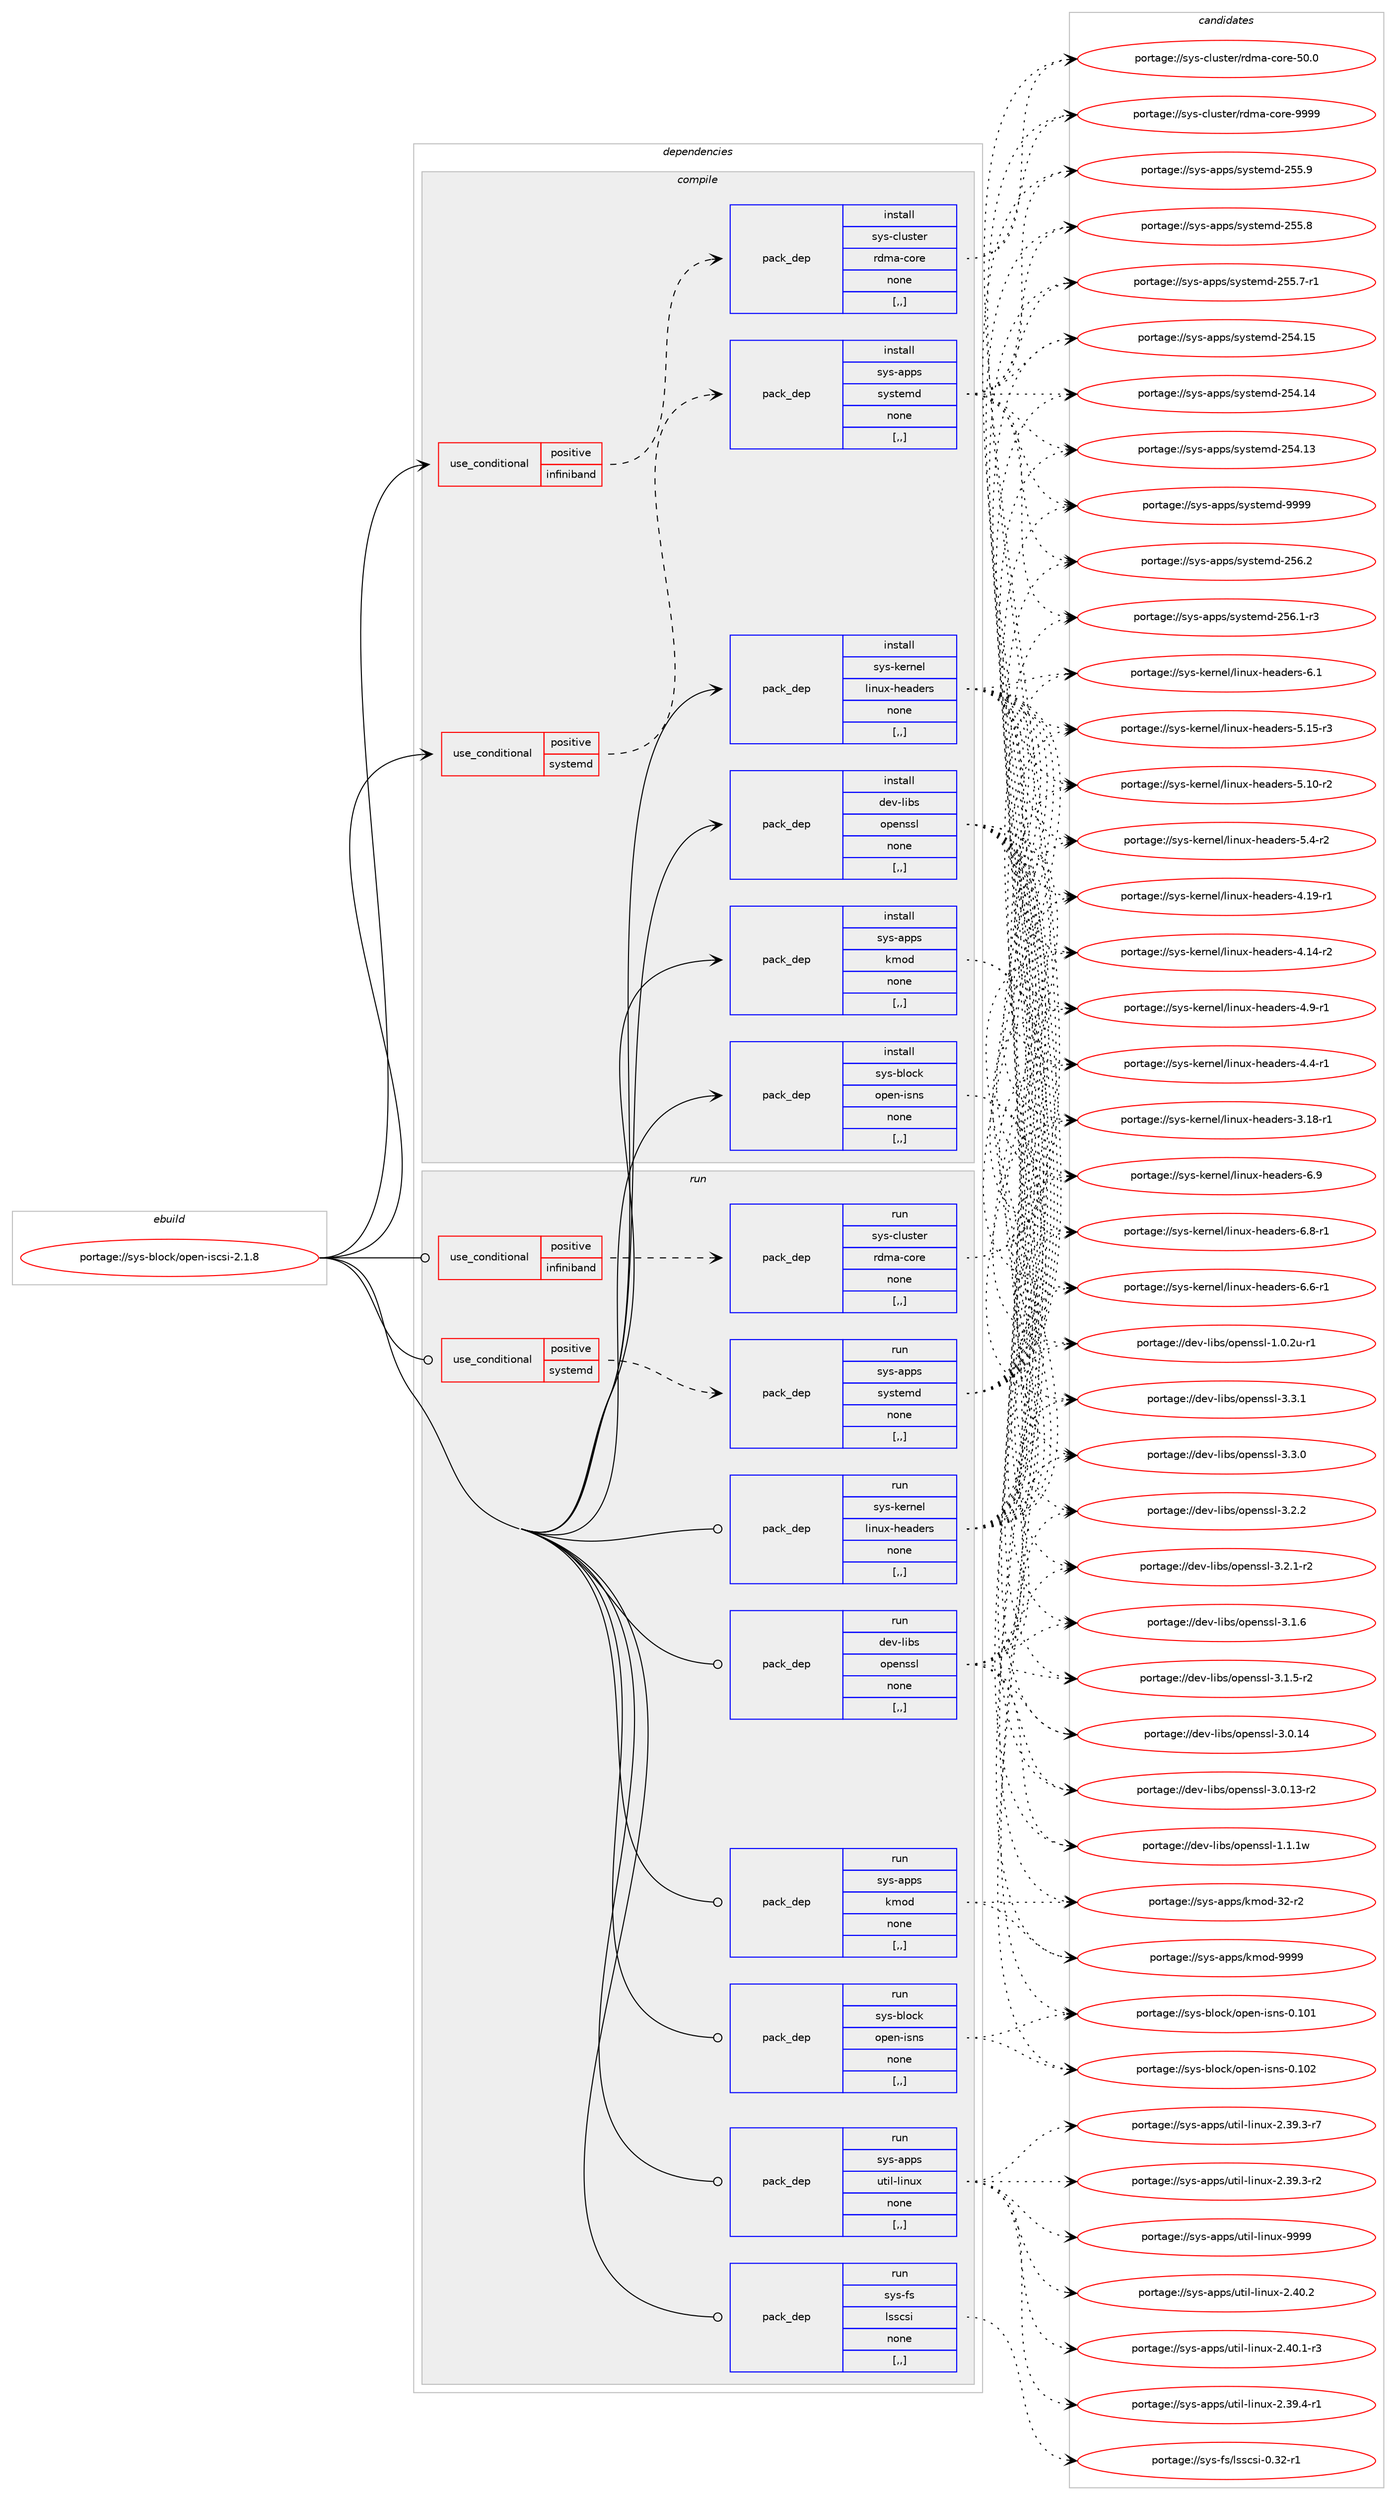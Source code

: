 digraph prolog {

# *************
# Graph options
# *************

newrank=true;
concentrate=true;
compound=true;
graph [rankdir=LR,fontname=Helvetica,fontsize=10,ranksep=1.5];#, ranksep=2.5, nodesep=0.2];
edge  [arrowhead=vee];
node  [fontname=Helvetica,fontsize=10];

# **********
# The ebuild
# **********

subgraph cluster_leftcol {
color=gray;
label=<<i>ebuild</i>>;
id [label="portage://sys-block/open-iscsi-2.1.8", color=red, width=4, href="../sys-block/open-iscsi-2.1.8.svg"];
}

# ****************
# The dependencies
# ****************

subgraph cluster_midcol {
color=gray;
label=<<i>dependencies</i>>;
subgraph cluster_compile {
fillcolor="#eeeeee";
style=filled;
label=<<i>compile</i>>;
subgraph cond113227 {
dependency426479 [label=<<TABLE BORDER="0" CELLBORDER="1" CELLSPACING="0" CELLPADDING="4"><TR><TD ROWSPAN="3" CELLPADDING="10">use_conditional</TD></TR><TR><TD>positive</TD></TR><TR><TD>infiniband</TD></TR></TABLE>>, shape=none, color=red];
subgraph pack310299 {
dependency426480 [label=<<TABLE BORDER="0" CELLBORDER="1" CELLSPACING="0" CELLPADDING="4" WIDTH="220"><TR><TD ROWSPAN="6" CELLPADDING="30">pack_dep</TD></TR><TR><TD WIDTH="110">install</TD></TR><TR><TD>sys-cluster</TD></TR><TR><TD>rdma-core</TD></TR><TR><TD>none</TD></TR><TR><TD>[,,]</TD></TR></TABLE>>, shape=none, color=blue];
}
dependency426479:e -> dependency426480:w [weight=20,style="dashed",arrowhead="vee"];
}
id:e -> dependency426479:w [weight=20,style="solid",arrowhead="vee"];
subgraph cond113228 {
dependency426481 [label=<<TABLE BORDER="0" CELLBORDER="1" CELLSPACING="0" CELLPADDING="4"><TR><TD ROWSPAN="3" CELLPADDING="10">use_conditional</TD></TR><TR><TD>positive</TD></TR><TR><TD>systemd</TD></TR></TABLE>>, shape=none, color=red];
subgraph pack310300 {
dependency426482 [label=<<TABLE BORDER="0" CELLBORDER="1" CELLSPACING="0" CELLPADDING="4" WIDTH="220"><TR><TD ROWSPAN="6" CELLPADDING="30">pack_dep</TD></TR><TR><TD WIDTH="110">install</TD></TR><TR><TD>sys-apps</TD></TR><TR><TD>systemd</TD></TR><TR><TD>none</TD></TR><TR><TD>[,,]</TD></TR></TABLE>>, shape=none, color=blue];
}
dependency426481:e -> dependency426482:w [weight=20,style="dashed",arrowhead="vee"];
}
id:e -> dependency426481:w [weight=20,style="solid",arrowhead="vee"];
subgraph pack310301 {
dependency426483 [label=<<TABLE BORDER="0" CELLBORDER="1" CELLSPACING="0" CELLPADDING="4" WIDTH="220"><TR><TD ROWSPAN="6" CELLPADDING="30">pack_dep</TD></TR><TR><TD WIDTH="110">install</TD></TR><TR><TD>dev-libs</TD></TR><TR><TD>openssl</TD></TR><TR><TD>none</TD></TR><TR><TD>[,,]</TD></TR></TABLE>>, shape=none, color=blue];
}
id:e -> dependency426483:w [weight=20,style="solid",arrowhead="vee"];
subgraph pack310302 {
dependency426484 [label=<<TABLE BORDER="0" CELLBORDER="1" CELLSPACING="0" CELLPADDING="4" WIDTH="220"><TR><TD ROWSPAN="6" CELLPADDING="30">pack_dep</TD></TR><TR><TD WIDTH="110">install</TD></TR><TR><TD>sys-apps</TD></TR><TR><TD>kmod</TD></TR><TR><TD>none</TD></TR><TR><TD>[,,]</TD></TR></TABLE>>, shape=none, color=blue];
}
id:e -> dependency426484:w [weight=20,style="solid",arrowhead="vee"];
subgraph pack310303 {
dependency426485 [label=<<TABLE BORDER="0" CELLBORDER="1" CELLSPACING="0" CELLPADDING="4" WIDTH="220"><TR><TD ROWSPAN="6" CELLPADDING="30">pack_dep</TD></TR><TR><TD WIDTH="110">install</TD></TR><TR><TD>sys-block</TD></TR><TR><TD>open-isns</TD></TR><TR><TD>none</TD></TR><TR><TD>[,,]</TD></TR></TABLE>>, shape=none, color=blue];
}
id:e -> dependency426485:w [weight=20,style="solid",arrowhead="vee"];
subgraph pack310304 {
dependency426486 [label=<<TABLE BORDER="0" CELLBORDER="1" CELLSPACING="0" CELLPADDING="4" WIDTH="220"><TR><TD ROWSPAN="6" CELLPADDING="30">pack_dep</TD></TR><TR><TD WIDTH="110">install</TD></TR><TR><TD>sys-kernel</TD></TR><TR><TD>linux-headers</TD></TR><TR><TD>none</TD></TR><TR><TD>[,,]</TD></TR></TABLE>>, shape=none, color=blue];
}
id:e -> dependency426486:w [weight=20,style="solid",arrowhead="vee"];
}
subgraph cluster_compileandrun {
fillcolor="#eeeeee";
style=filled;
label=<<i>compile and run</i>>;
}
subgraph cluster_run {
fillcolor="#eeeeee";
style=filled;
label=<<i>run</i>>;
subgraph cond113229 {
dependency426487 [label=<<TABLE BORDER="0" CELLBORDER="1" CELLSPACING="0" CELLPADDING="4"><TR><TD ROWSPAN="3" CELLPADDING="10">use_conditional</TD></TR><TR><TD>positive</TD></TR><TR><TD>infiniband</TD></TR></TABLE>>, shape=none, color=red];
subgraph pack310305 {
dependency426488 [label=<<TABLE BORDER="0" CELLBORDER="1" CELLSPACING="0" CELLPADDING="4" WIDTH="220"><TR><TD ROWSPAN="6" CELLPADDING="30">pack_dep</TD></TR><TR><TD WIDTH="110">run</TD></TR><TR><TD>sys-cluster</TD></TR><TR><TD>rdma-core</TD></TR><TR><TD>none</TD></TR><TR><TD>[,,]</TD></TR></TABLE>>, shape=none, color=blue];
}
dependency426487:e -> dependency426488:w [weight=20,style="dashed",arrowhead="vee"];
}
id:e -> dependency426487:w [weight=20,style="solid",arrowhead="odot"];
subgraph cond113230 {
dependency426489 [label=<<TABLE BORDER="0" CELLBORDER="1" CELLSPACING="0" CELLPADDING="4"><TR><TD ROWSPAN="3" CELLPADDING="10">use_conditional</TD></TR><TR><TD>positive</TD></TR><TR><TD>systemd</TD></TR></TABLE>>, shape=none, color=red];
subgraph pack310306 {
dependency426490 [label=<<TABLE BORDER="0" CELLBORDER="1" CELLSPACING="0" CELLPADDING="4" WIDTH="220"><TR><TD ROWSPAN="6" CELLPADDING="30">pack_dep</TD></TR><TR><TD WIDTH="110">run</TD></TR><TR><TD>sys-apps</TD></TR><TR><TD>systemd</TD></TR><TR><TD>none</TD></TR><TR><TD>[,,]</TD></TR></TABLE>>, shape=none, color=blue];
}
dependency426489:e -> dependency426490:w [weight=20,style="dashed",arrowhead="vee"];
}
id:e -> dependency426489:w [weight=20,style="solid",arrowhead="odot"];
subgraph pack310307 {
dependency426491 [label=<<TABLE BORDER="0" CELLBORDER="1" CELLSPACING="0" CELLPADDING="4" WIDTH="220"><TR><TD ROWSPAN="6" CELLPADDING="30">pack_dep</TD></TR><TR><TD WIDTH="110">run</TD></TR><TR><TD>dev-libs</TD></TR><TR><TD>openssl</TD></TR><TR><TD>none</TD></TR><TR><TD>[,,]</TD></TR></TABLE>>, shape=none, color=blue];
}
id:e -> dependency426491:w [weight=20,style="solid",arrowhead="odot"];
subgraph pack310308 {
dependency426492 [label=<<TABLE BORDER="0" CELLBORDER="1" CELLSPACING="0" CELLPADDING="4" WIDTH="220"><TR><TD ROWSPAN="6" CELLPADDING="30">pack_dep</TD></TR><TR><TD WIDTH="110">run</TD></TR><TR><TD>sys-apps</TD></TR><TR><TD>kmod</TD></TR><TR><TD>none</TD></TR><TR><TD>[,,]</TD></TR></TABLE>>, shape=none, color=blue];
}
id:e -> dependency426492:w [weight=20,style="solid",arrowhead="odot"];
subgraph pack310309 {
dependency426493 [label=<<TABLE BORDER="0" CELLBORDER="1" CELLSPACING="0" CELLPADDING="4" WIDTH="220"><TR><TD ROWSPAN="6" CELLPADDING="30">pack_dep</TD></TR><TR><TD WIDTH="110">run</TD></TR><TR><TD>sys-apps</TD></TR><TR><TD>util-linux</TD></TR><TR><TD>none</TD></TR><TR><TD>[,,]</TD></TR></TABLE>>, shape=none, color=blue];
}
id:e -> dependency426493:w [weight=20,style="solid",arrowhead="odot"];
subgraph pack310310 {
dependency426494 [label=<<TABLE BORDER="0" CELLBORDER="1" CELLSPACING="0" CELLPADDING="4" WIDTH="220"><TR><TD ROWSPAN="6" CELLPADDING="30">pack_dep</TD></TR><TR><TD WIDTH="110">run</TD></TR><TR><TD>sys-block</TD></TR><TR><TD>open-isns</TD></TR><TR><TD>none</TD></TR><TR><TD>[,,]</TD></TR></TABLE>>, shape=none, color=blue];
}
id:e -> dependency426494:w [weight=20,style="solid",arrowhead="odot"];
subgraph pack310311 {
dependency426495 [label=<<TABLE BORDER="0" CELLBORDER="1" CELLSPACING="0" CELLPADDING="4" WIDTH="220"><TR><TD ROWSPAN="6" CELLPADDING="30">pack_dep</TD></TR><TR><TD WIDTH="110">run</TD></TR><TR><TD>sys-fs</TD></TR><TR><TD>lsscsi</TD></TR><TR><TD>none</TD></TR><TR><TD>[,,]</TD></TR></TABLE>>, shape=none, color=blue];
}
id:e -> dependency426495:w [weight=20,style="solid",arrowhead="odot"];
subgraph pack310312 {
dependency426496 [label=<<TABLE BORDER="0" CELLBORDER="1" CELLSPACING="0" CELLPADDING="4" WIDTH="220"><TR><TD ROWSPAN="6" CELLPADDING="30">pack_dep</TD></TR><TR><TD WIDTH="110">run</TD></TR><TR><TD>sys-kernel</TD></TR><TR><TD>linux-headers</TD></TR><TR><TD>none</TD></TR><TR><TD>[,,]</TD></TR></TABLE>>, shape=none, color=blue];
}
id:e -> dependency426496:w [weight=20,style="solid",arrowhead="odot"];
}
}

# **************
# The candidates
# **************

subgraph cluster_choices {
rank=same;
color=gray;
label=<<i>candidates</i>>;

subgraph choice310299 {
color=black;
nodesep=1;
choice1151211154599108117115116101114471141001099745991111141014557575757 [label="portage://sys-cluster/rdma-core-9999", color=red, width=4,href="../sys-cluster/rdma-core-9999.svg"];
choice1151211154599108117115116101114471141001099745991111141014553484648 [label="portage://sys-cluster/rdma-core-50.0", color=red, width=4,href="../sys-cluster/rdma-core-50.0.svg"];
dependency426480:e -> choice1151211154599108117115116101114471141001099745991111141014557575757:w [style=dotted,weight="100"];
dependency426480:e -> choice1151211154599108117115116101114471141001099745991111141014553484648:w [style=dotted,weight="100"];
}
subgraph choice310300 {
color=black;
nodesep=1;
choice1151211154597112112115471151211151161011091004557575757 [label="portage://sys-apps/systemd-9999", color=red, width=4,href="../sys-apps/systemd-9999.svg"];
choice115121115459711211211547115121115116101109100455053544650 [label="portage://sys-apps/systemd-256.2", color=red, width=4,href="../sys-apps/systemd-256.2.svg"];
choice1151211154597112112115471151211151161011091004550535446494511451 [label="portage://sys-apps/systemd-256.1-r3", color=red, width=4,href="../sys-apps/systemd-256.1-r3.svg"];
choice115121115459711211211547115121115116101109100455053534657 [label="portage://sys-apps/systemd-255.9", color=red, width=4,href="../sys-apps/systemd-255.9.svg"];
choice115121115459711211211547115121115116101109100455053534656 [label="portage://sys-apps/systemd-255.8", color=red, width=4,href="../sys-apps/systemd-255.8.svg"];
choice1151211154597112112115471151211151161011091004550535346554511449 [label="portage://sys-apps/systemd-255.7-r1", color=red, width=4,href="../sys-apps/systemd-255.7-r1.svg"];
choice11512111545971121121154711512111511610110910045505352464953 [label="portage://sys-apps/systemd-254.15", color=red, width=4,href="../sys-apps/systemd-254.15.svg"];
choice11512111545971121121154711512111511610110910045505352464952 [label="portage://sys-apps/systemd-254.14", color=red, width=4,href="../sys-apps/systemd-254.14.svg"];
choice11512111545971121121154711512111511610110910045505352464951 [label="portage://sys-apps/systemd-254.13", color=red, width=4,href="../sys-apps/systemd-254.13.svg"];
dependency426482:e -> choice1151211154597112112115471151211151161011091004557575757:w [style=dotted,weight="100"];
dependency426482:e -> choice115121115459711211211547115121115116101109100455053544650:w [style=dotted,weight="100"];
dependency426482:e -> choice1151211154597112112115471151211151161011091004550535446494511451:w [style=dotted,weight="100"];
dependency426482:e -> choice115121115459711211211547115121115116101109100455053534657:w [style=dotted,weight="100"];
dependency426482:e -> choice115121115459711211211547115121115116101109100455053534656:w [style=dotted,weight="100"];
dependency426482:e -> choice1151211154597112112115471151211151161011091004550535346554511449:w [style=dotted,weight="100"];
dependency426482:e -> choice11512111545971121121154711512111511610110910045505352464953:w [style=dotted,weight="100"];
dependency426482:e -> choice11512111545971121121154711512111511610110910045505352464952:w [style=dotted,weight="100"];
dependency426482:e -> choice11512111545971121121154711512111511610110910045505352464951:w [style=dotted,weight="100"];
}
subgraph choice310301 {
color=black;
nodesep=1;
choice100101118451081059811547111112101110115115108455146514649 [label="portage://dev-libs/openssl-3.3.1", color=red, width=4,href="../dev-libs/openssl-3.3.1.svg"];
choice100101118451081059811547111112101110115115108455146514648 [label="portage://dev-libs/openssl-3.3.0", color=red, width=4,href="../dev-libs/openssl-3.3.0.svg"];
choice100101118451081059811547111112101110115115108455146504650 [label="portage://dev-libs/openssl-3.2.2", color=red, width=4,href="../dev-libs/openssl-3.2.2.svg"];
choice1001011184510810598115471111121011101151151084551465046494511450 [label="portage://dev-libs/openssl-3.2.1-r2", color=red, width=4,href="../dev-libs/openssl-3.2.1-r2.svg"];
choice100101118451081059811547111112101110115115108455146494654 [label="portage://dev-libs/openssl-3.1.6", color=red, width=4,href="../dev-libs/openssl-3.1.6.svg"];
choice1001011184510810598115471111121011101151151084551464946534511450 [label="portage://dev-libs/openssl-3.1.5-r2", color=red, width=4,href="../dev-libs/openssl-3.1.5-r2.svg"];
choice10010111845108105981154711111210111011511510845514648464952 [label="portage://dev-libs/openssl-3.0.14", color=red, width=4,href="../dev-libs/openssl-3.0.14.svg"];
choice100101118451081059811547111112101110115115108455146484649514511450 [label="portage://dev-libs/openssl-3.0.13-r2", color=red, width=4,href="../dev-libs/openssl-3.0.13-r2.svg"];
choice100101118451081059811547111112101110115115108454946494649119 [label="portage://dev-libs/openssl-1.1.1w", color=red, width=4,href="../dev-libs/openssl-1.1.1w.svg"];
choice1001011184510810598115471111121011101151151084549464846501174511449 [label="portage://dev-libs/openssl-1.0.2u-r1", color=red, width=4,href="../dev-libs/openssl-1.0.2u-r1.svg"];
dependency426483:e -> choice100101118451081059811547111112101110115115108455146514649:w [style=dotted,weight="100"];
dependency426483:e -> choice100101118451081059811547111112101110115115108455146514648:w [style=dotted,weight="100"];
dependency426483:e -> choice100101118451081059811547111112101110115115108455146504650:w [style=dotted,weight="100"];
dependency426483:e -> choice1001011184510810598115471111121011101151151084551465046494511450:w [style=dotted,weight="100"];
dependency426483:e -> choice100101118451081059811547111112101110115115108455146494654:w [style=dotted,weight="100"];
dependency426483:e -> choice1001011184510810598115471111121011101151151084551464946534511450:w [style=dotted,weight="100"];
dependency426483:e -> choice10010111845108105981154711111210111011511510845514648464952:w [style=dotted,weight="100"];
dependency426483:e -> choice100101118451081059811547111112101110115115108455146484649514511450:w [style=dotted,weight="100"];
dependency426483:e -> choice100101118451081059811547111112101110115115108454946494649119:w [style=dotted,weight="100"];
dependency426483:e -> choice1001011184510810598115471111121011101151151084549464846501174511449:w [style=dotted,weight="100"];
}
subgraph choice310302 {
color=black;
nodesep=1;
choice1151211154597112112115471071091111004557575757 [label="portage://sys-apps/kmod-9999", color=red, width=4,href="../sys-apps/kmod-9999.svg"];
choice1151211154597112112115471071091111004551504511450 [label="portage://sys-apps/kmod-32-r2", color=red, width=4,href="../sys-apps/kmod-32-r2.svg"];
dependency426484:e -> choice1151211154597112112115471071091111004557575757:w [style=dotted,weight="100"];
dependency426484:e -> choice1151211154597112112115471071091111004551504511450:w [style=dotted,weight="100"];
}
subgraph choice310303 {
color=black;
nodesep=1;
choice1151211154598108111991074711111210111045105115110115454846494850 [label="portage://sys-block/open-isns-0.102", color=red, width=4,href="../sys-block/open-isns-0.102.svg"];
choice1151211154598108111991074711111210111045105115110115454846494849 [label="portage://sys-block/open-isns-0.101", color=red, width=4,href="../sys-block/open-isns-0.101.svg"];
dependency426485:e -> choice1151211154598108111991074711111210111045105115110115454846494850:w [style=dotted,weight="100"];
dependency426485:e -> choice1151211154598108111991074711111210111045105115110115454846494849:w [style=dotted,weight="100"];
}
subgraph choice310304 {
color=black;
nodesep=1;
choice1151211154510710111411010110847108105110117120451041019710010111411545544657 [label="portage://sys-kernel/linux-headers-6.9", color=red, width=4,href="../sys-kernel/linux-headers-6.9.svg"];
choice11512111545107101114110101108471081051101171204510410197100101114115455446564511449 [label="portage://sys-kernel/linux-headers-6.8-r1", color=red, width=4,href="../sys-kernel/linux-headers-6.8-r1.svg"];
choice11512111545107101114110101108471081051101171204510410197100101114115455446544511449 [label="portage://sys-kernel/linux-headers-6.6-r1", color=red, width=4,href="../sys-kernel/linux-headers-6.6-r1.svg"];
choice1151211154510710111411010110847108105110117120451041019710010111411545544649 [label="portage://sys-kernel/linux-headers-6.1", color=red, width=4,href="../sys-kernel/linux-headers-6.1.svg"];
choice1151211154510710111411010110847108105110117120451041019710010111411545534649534511451 [label="portage://sys-kernel/linux-headers-5.15-r3", color=red, width=4,href="../sys-kernel/linux-headers-5.15-r3.svg"];
choice1151211154510710111411010110847108105110117120451041019710010111411545534649484511450 [label="portage://sys-kernel/linux-headers-5.10-r2", color=red, width=4,href="../sys-kernel/linux-headers-5.10-r2.svg"];
choice11512111545107101114110101108471081051101171204510410197100101114115455346524511450 [label="portage://sys-kernel/linux-headers-5.4-r2", color=red, width=4,href="../sys-kernel/linux-headers-5.4-r2.svg"];
choice1151211154510710111411010110847108105110117120451041019710010111411545524649574511449 [label="portage://sys-kernel/linux-headers-4.19-r1", color=red, width=4,href="../sys-kernel/linux-headers-4.19-r1.svg"];
choice1151211154510710111411010110847108105110117120451041019710010111411545524649524511450 [label="portage://sys-kernel/linux-headers-4.14-r2", color=red, width=4,href="../sys-kernel/linux-headers-4.14-r2.svg"];
choice11512111545107101114110101108471081051101171204510410197100101114115455246574511449 [label="portage://sys-kernel/linux-headers-4.9-r1", color=red, width=4,href="../sys-kernel/linux-headers-4.9-r1.svg"];
choice11512111545107101114110101108471081051101171204510410197100101114115455246524511449 [label="portage://sys-kernel/linux-headers-4.4-r1", color=red, width=4,href="../sys-kernel/linux-headers-4.4-r1.svg"];
choice1151211154510710111411010110847108105110117120451041019710010111411545514649564511449 [label="portage://sys-kernel/linux-headers-3.18-r1", color=red, width=4,href="../sys-kernel/linux-headers-3.18-r1.svg"];
dependency426486:e -> choice1151211154510710111411010110847108105110117120451041019710010111411545544657:w [style=dotted,weight="100"];
dependency426486:e -> choice11512111545107101114110101108471081051101171204510410197100101114115455446564511449:w [style=dotted,weight="100"];
dependency426486:e -> choice11512111545107101114110101108471081051101171204510410197100101114115455446544511449:w [style=dotted,weight="100"];
dependency426486:e -> choice1151211154510710111411010110847108105110117120451041019710010111411545544649:w [style=dotted,weight="100"];
dependency426486:e -> choice1151211154510710111411010110847108105110117120451041019710010111411545534649534511451:w [style=dotted,weight="100"];
dependency426486:e -> choice1151211154510710111411010110847108105110117120451041019710010111411545534649484511450:w [style=dotted,weight="100"];
dependency426486:e -> choice11512111545107101114110101108471081051101171204510410197100101114115455346524511450:w [style=dotted,weight="100"];
dependency426486:e -> choice1151211154510710111411010110847108105110117120451041019710010111411545524649574511449:w [style=dotted,weight="100"];
dependency426486:e -> choice1151211154510710111411010110847108105110117120451041019710010111411545524649524511450:w [style=dotted,weight="100"];
dependency426486:e -> choice11512111545107101114110101108471081051101171204510410197100101114115455246574511449:w [style=dotted,weight="100"];
dependency426486:e -> choice11512111545107101114110101108471081051101171204510410197100101114115455246524511449:w [style=dotted,weight="100"];
dependency426486:e -> choice1151211154510710111411010110847108105110117120451041019710010111411545514649564511449:w [style=dotted,weight="100"];
}
subgraph choice310305 {
color=black;
nodesep=1;
choice1151211154599108117115116101114471141001099745991111141014557575757 [label="portage://sys-cluster/rdma-core-9999", color=red, width=4,href="../sys-cluster/rdma-core-9999.svg"];
choice1151211154599108117115116101114471141001099745991111141014553484648 [label="portage://sys-cluster/rdma-core-50.0", color=red, width=4,href="../sys-cluster/rdma-core-50.0.svg"];
dependency426488:e -> choice1151211154599108117115116101114471141001099745991111141014557575757:w [style=dotted,weight="100"];
dependency426488:e -> choice1151211154599108117115116101114471141001099745991111141014553484648:w [style=dotted,weight="100"];
}
subgraph choice310306 {
color=black;
nodesep=1;
choice1151211154597112112115471151211151161011091004557575757 [label="portage://sys-apps/systemd-9999", color=red, width=4,href="../sys-apps/systemd-9999.svg"];
choice115121115459711211211547115121115116101109100455053544650 [label="portage://sys-apps/systemd-256.2", color=red, width=4,href="../sys-apps/systemd-256.2.svg"];
choice1151211154597112112115471151211151161011091004550535446494511451 [label="portage://sys-apps/systemd-256.1-r3", color=red, width=4,href="../sys-apps/systemd-256.1-r3.svg"];
choice115121115459711211211547115121115116101109100455053534657 [label="portage://sys-apps/systemd-255.9", color=red, width=4,href="../sys-apps/systemd-255.9.svg"];
choice115121115459711211211547115121115116101109100455053534656 [label="portage://sys-apps/systemd-255.8", color=red, width=4,href="../sys-apps/systemd-255.8.svg"];
choice1151211154597112112115471151211151161011091004550535346554511449 [label="portage://sys-apps/systemd-255.7-r1", color=red, width=4,href="../sys-apps/systemd-255.7-r1.svg"];
choice11512111545971121121154711512111511610110910045505352464953 [label="portage://sys-apps/systemd-254.15", color=red, width=4,href="../sys-apps/systemd-254.15.svg"];
choice11512111545971121121154711512111511610110910045505352464952 [label="portage://sys-apps/systemd-254.14", color=red, width=4,href="../sys-apps/systemd-254.14.svg"];
choice11512111545971121121154711512111511610110910045505352464951 [label="portage://sys-apps/systemd-254.13", color=red, width=4,href="../sys-apps/systemd-254.13.svg"];
dependency426490:e -> choice1151211154597112112115471151211151161011091004557575757:w [style=dotted,weight="100"];
dependency426490:e -> choice115121115459711211211547115121115116101109100455053544650:w [style=dotted,weight="100"];
dependency426490:e -> choice1151211154597112112115471151211151161011091004550535446494511451:w [style=dotted,weight="100"];
dependency426490:e -> choice115121115459711211211547115121115116101109100455053534657:w [style=dotted,weight="100"];
dependency426490:e -> choice115121115459711211211547115121115116101109100455053534656:w [style=dotted,weight="100"];
dependency426490:e -> choice1151211154597112112115471151211151161011091004550535346554511449:w [style=dotted,weight="100"];
dependency426490:e -> choice11512111545971121121154711512111511610110910045505352464953:w [style=dotted,weight="100"];
dependency426490:e -> choice11512111545971121121154711512111511610110910045505352464952:w [style=dotted,weight="100"];
dependency426490:e -> choice11512111545971121121154711512111511610110910045505352464951:w [style=dotted,weight="100"];
}
subgraph choice310307 {
color=black;
nodesep=1;
choice100101118451081059811547111112101110115115108455146514649 [label="portage://dev-libs/openssl-3.3.1", color=red, width=4,href="../dev-libs/openssl-3.3.1.svg"];
choice100101118451081059811547111112101110115115108455146514648 [label="portage://dev-libs/openssl-3.3.0", color=red, width=4,href="../dev-libs/openssl-3.3.0.svg"];
choice100101118451081059811547111112101110115115108455146504650 [label="portage://dev-libs/openssl-3.2.2", color=red, width=4,href="../dev-libs/openssl-3.2.2.svg"];
choice1001011184510810598115471111121011101151151084551465046494511450 [label="portage://dev-libs/openssl-3.2.1-r2", color=red, width=4,href="../dev-libs/openssl-3.2.1-r2.svg"];
choice100101118451081059811547111112101110115115108455146494654 [label="portage://dev-libs/openssl-3.1.6", color=red, width=4,href="../dev-libs/openssl-3.1.6.svg"];
choice1001011184510810598115471111121011101151151084551464946534511450 [label="portage://dev-libs/openssl-3.1.5-r2", color=red, width=4,href="../dev-libs/openssl-3.1.5-r2.svg"];
choice10010111845108105981154711111210111011511510845514648464952 [label="portage://dev-libs/openssl-3.0.14", color=red, width=4,href="../dev-libs/openssl-3.0.14.svg"];
choice100101118451081059811547111112101110115115108455146484649514511450 [label="portage://dev-libs/openssl-3.0.13-r2", color=red, width=4,href="../dev-libs/openssl-3.0.13-r2.svg"];
choice100101118451081059811547111112101110115115108454946494649119 [label="portage://dev-libs/openssl-1.1.1w", color=red, width=4,href="../dev-libs/openssl-1.1.1w.svg"];
choice1001011184510810598115471111121011101151151084549464846501174511449 [label="portage://dev-libs/openssl-1.0.2u-r1", color=red, width=4,href="../dev-libs/openssl-1.0.2u-r1.svg"];
dependency426491:e -> choice100101118451081059811547111112101110115115108455146514649:w [style=dotted,weight="100"];
dependency426491:e -> choice100101118451081059811547111112101110115115108455146514648:w [style=dotted,weight="100"];
dependency426491:e -> choice100101118451081059811547111112101110115115108455146504650:w [style=dotted,weight="100"];
dependency426491:e -> choice1001011184510810598115471111121011101151151084551465046494511450:w [style=dotted,weight="100"];
dependency426491:e -> choice100101118451081059811547111112101110115115108455146494654:w [style=dotted,weight="100"];
dependency426491:e -> choice1001011184510810598115471111121011101151151084551464946534511450:w [style=dotted,weight="100"];
dependency426491:e -> choice10010111845108105981154711111210111011511510845514648464952:w [style=dotted,weight="100"];
dependency426491:e -> choice100101118451081059811547111112101110115115108455146484649514511450:w [style=dotted,weight="100"];
dependency426491:e -> choice100101118451081059811547111112101110115115108454946494649119:w [style=dotted,weight="100"];
dependency426491:e -> choice1001011184510810598115471111121011101151151084549464846501174511449:w [style=dotted,weight="100"];
}
subgraph choice310308 {
color=black;
nodesep=1;
choice1151211154597112112115471071091111004557575757 [label="portage://sys-apps/kmod-9999", color=red, width=4,href="../sys-apps/kmod-9999.svg"];
choice1151211154597112112115471071091111004551504511450 [label="portage://sys-apps/kmod-32-r2", color=red, width=4,href="../sys-apps/kmod-32-r2.svg"];
dependency426492:e -> choice1151211154597112112115471071091111004557575757:w [style=dotted,weight="100"];
dependency426492:e -> choice1151211154597112112115471071091111004551504511450:w [style=dotted,weight="100"];
}
subgraph choice310309 {
color=black;
nodesep=1;
choice115121115459711211211547117116105108451081051101171204557575757 [label="portage://sys-apps/util-linux-9999", color=red, width=4,href="../sys-apps/util-linux-9999.svg"];
choice1151211154597112112115471171161051084510810511011712045504652484650 [label="portage://sys-apps/util-linux-2.40.2", color=red, width=4,href="../sys-apps/util-linux-2.40.2.svg"];
choice11512111545971121121154711711610510845108105110117120455046524846494511451 [label="portage://sys-apps/util-linux-2.40.1-r3", color=red, width=4,href="../sys-apps/util-linux-2.40.1-r3.svg"];
choice11512111545971121121154711711610510845108105110117120455046515746524511449 [label="portage://sys-apps/util-linux-2.39.4-r1", color=red, width=4,href="../sys-apps/util-linux-2.39.4-r1.svg"];
choice11512111545971121121154711711610510845108105110117120455046515746514511455 [label="portage://sys-apps/util-linux-2.39.3-r7", color=red, width=4,href="../sys-apps/util-linux-2.39.3-r7.svg"];
choice11512111545971121121154711711610510845108105110117120455046515746514511450 [label="portage://sys-apps/util-linux-2.39.3-r2", color=red, width=4,href="../sys-apps/util-linux-2.39.3-r2.svg"];
dependency426493:e -> choice115121115459711211211547117116105108451081051101171204557575757:w [style=dotted,weight="100"];
dependency426493:e -> choice1151211154597112112115471171161051084510810511011712045504652484650:w [style=dotted,weight="100"];
dependency426493:e -> choice11512111545971121121154711711610510845108105110117120455046524846494511451:w [style=dotted,weight="100"];
dependency426493:e -> choice11512111545971121121154711711610510845108105110117120455046515746524511449:w [style=dotted,weight="100"];
dependency426493:e -> choice11512111545971121121154711711610510845108105110117120455046515746514511455:w [style=dotted,weight="100"];
dependency426493:e -> choice11512111545971121121154711711610510845108105110117120455046515746514511450:w [style=dotted,weight="100"];
}
subgraph choice310310 {
color=black;
nodesep=1;
choice1151211154598108111991074711111210111045105115110115454846494850 [label="portage://sys-block/open-isns-0.102", color=red, width=4,href="../sys-block/open-isns-0.102.svg"];
choice1151211154598108111991074711111210111045105115110115454846494849 [label="portage://sys-block/open-isns-0.101", color=red, width=4,href="../sys-block/open-isns-0.101.svg"];
dependency426494:e -> choice1151211154598108111991074711111210111045105115110115454846494850:w [style=dotted,weight="100"];
dependency426494:e -> choice1151211154598108111991074711111210111045105115110115454846494849:w [style=dotted,weight="100"];
}
subgraph choice310311 {
color=black;
nodesep=1;
choice11512111545102115471081151159911510545484651504511449 [label="portage://sys-fs/lsscsi-0.32-r1", color=red, width=4,href="../sys-fs/lsscsi-0.32-r1.svg"];
dependency426495:e -> choice11512111545102115471081151159911510545484651504511449:w [style=dotted,weight="100"];
}
subgraph choice310312 {
color=black;
nodesep=1;
choice1151211154510710111411010110847108105110117120451041019710010111411545544657 [label="portage://sys-kernel/linux-headers-6.9", color=red, width=4,href="../sys-kernel/linux-headers-6.9.svg"];
choice11512111545107101114110101108471081051101171204510410197100101114115455446564511449 [label="portage://sys-kernel/linux-headers-6.8-r1", color=red, width=4,href="../sys-kernel/linux-headers-6.8-r1.svg"];
choice11512111545107101114110101108471081051101171204510410197100101114115455446544511449 [label="portage://sys-kernel/linux-headers-6.6-r1", color=red, width=4,href="../sys-kernel/linux-headers-6.6-r1.svg"];
choice1151211154510710111411010110847108105110117120451041019710010111411545544649 [label="portage://sys-kernel/linux-headers-6.1", color=red, width=4,href="../sys-kernel/linux-headers-6.1.svg"];
choice1151211154510710111411010110847108105110117120451041019710010111411545534649534511451 [label="portage://sys-kernel/linux-headers-5.15-r3", color=red, width=4,href="../sys-kernel/linux-headers-5.15-r3.svg"];
choice1151211154510710111411010110847108105110117120451041019710010111411545534649484511450 [label="portage://sys-kernel/linux-headers-5.10-r2", color=red, width=4,href="../sys-kernel/linux-headers-5.10-r2.svg"];
choice11512111545107101114110101108471081051101171204510410197100101114115455346524511450 [label="portage://sys-kernel/linux-headers-5.4-r2", color=red, width=4,href="../sys-kernel/linux-headers-5.4-r2.svg"];
choice1151211154510710111411010110847108105110117120451041019710010111411545524649574511449 [label="portage://sys-kernel/linux-headers-4.19-r1", color=red, width=4,href="../sys-kernel/linux-headers-4.19-r1.svg"];
choice1151211154510710111411010110847108105110117120451041019710010111411545524649524511450 [label="portage://sys-kernel/linux-headers-4.14-r2", color=red, width=4,href="../sys-kernel/linux-headers-4.14-r2.svg"];
choice11512111545107101114110101108471081051101171204510410197100101114115455246574511449 [label="portage://sys-kernel/linux-headers-4.9-r1", color=red, width=4,href="../sys-kernel/linux-headers-4.9-r1.svg"];
choice11512111545107101114110101108471081051101171204510410197100101114115455246524511449 [label="portage://sys-kernel/linux-headers-4.4-r1", color=red, width=4,href="../sys-kernel/linux-headers-4.4-r1.svg"];
choice1151211154510710111411010110847108105110117120451041019710010111411545514649564511449 [label="portage://sys-kernel/linux-headers-3.18-r1", color=red, width=4,href="../sys-kernel/linux-headers-3.18-r1.svg"];
dependency426496:e -> choice1151211154510710111411010110847108105110117120451041019710010111411545544657:w [style=dotted,weight="100"];
dependency426496:e -> choice11512111545107101114110101108471081051101171204510410197100101114115455446564511449:w [style=dotted,weight="100"];
dependency426496:e -> choice11512111545107101114110101108471081051101171204510410197100101114115455446544511449:w [style=dotted,weight="100"];
dependency426496:e -> choice1151211154510710111411010110847108105110117120451041019710010111411545544649:w [style=dotted,weight="100"];
dependency426496:e -> choice1151211154510710111411010110847108105110117120451041019710010111411545534649534511451:w [style=dotted,weight="100"];
dependency426496:e -> choice1151211154510710111411010110847108105110117120451041019710010111411545534649484511450:w [style=dotted,weight="100"];
dependency426496:e -> choice11512111545107101114110101108471081051101171204510410197100101114115455346524511450:w [style=dotted,weight="100"];
dependency426496:e -> choice1151211154510710111411010110847108105110117120451041019710010111411545524649574511449:w [style=dotted,weight="100"];
dependency426496:e -> choice1151211154510710111411010110847108105110117120451041019710010111411545524649524511450:w [style=dotted,weight="100"];
dependency426496:e -> choice11512111545107101114110101108471081051101171204510410197100101114115455246574511449:w [style=dotted,weight="100"];
dependency426496:e -> choice11512111545107101114110101108471081051101171204510410197100101114115455246524511449:w [style=dotted,weight="100"];
dependency426496:e -> choice1151211154510710111411010110847108105110117120451041019710010111411545514649564511449:w [style=dotted,weight="100"];
}
}

}
